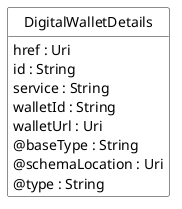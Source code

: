 @startuml
hide circle
hide methods
hide stereotype
show <<Enumeration>> stereotype
skinparam class {
   BackgroundColor<<Enumeration>> #E6F5F7
   BackgroundColor<<Ref>> #FFFFE0
   BackgroundColor<<Pivot>> #FFFFFFF
   BackgroundColor<<SimpleType>> #E2F0DA
   BackgroundColor #FCF2E3
}

class DigitalWalletDetails <<Pivot>> {
    href : Uri
    id : String
    service : String
    walletId : String
    walletUrl : Uri
    @baseType : String
    @schemaLocation : Uri
    @type : String
}


@enduml